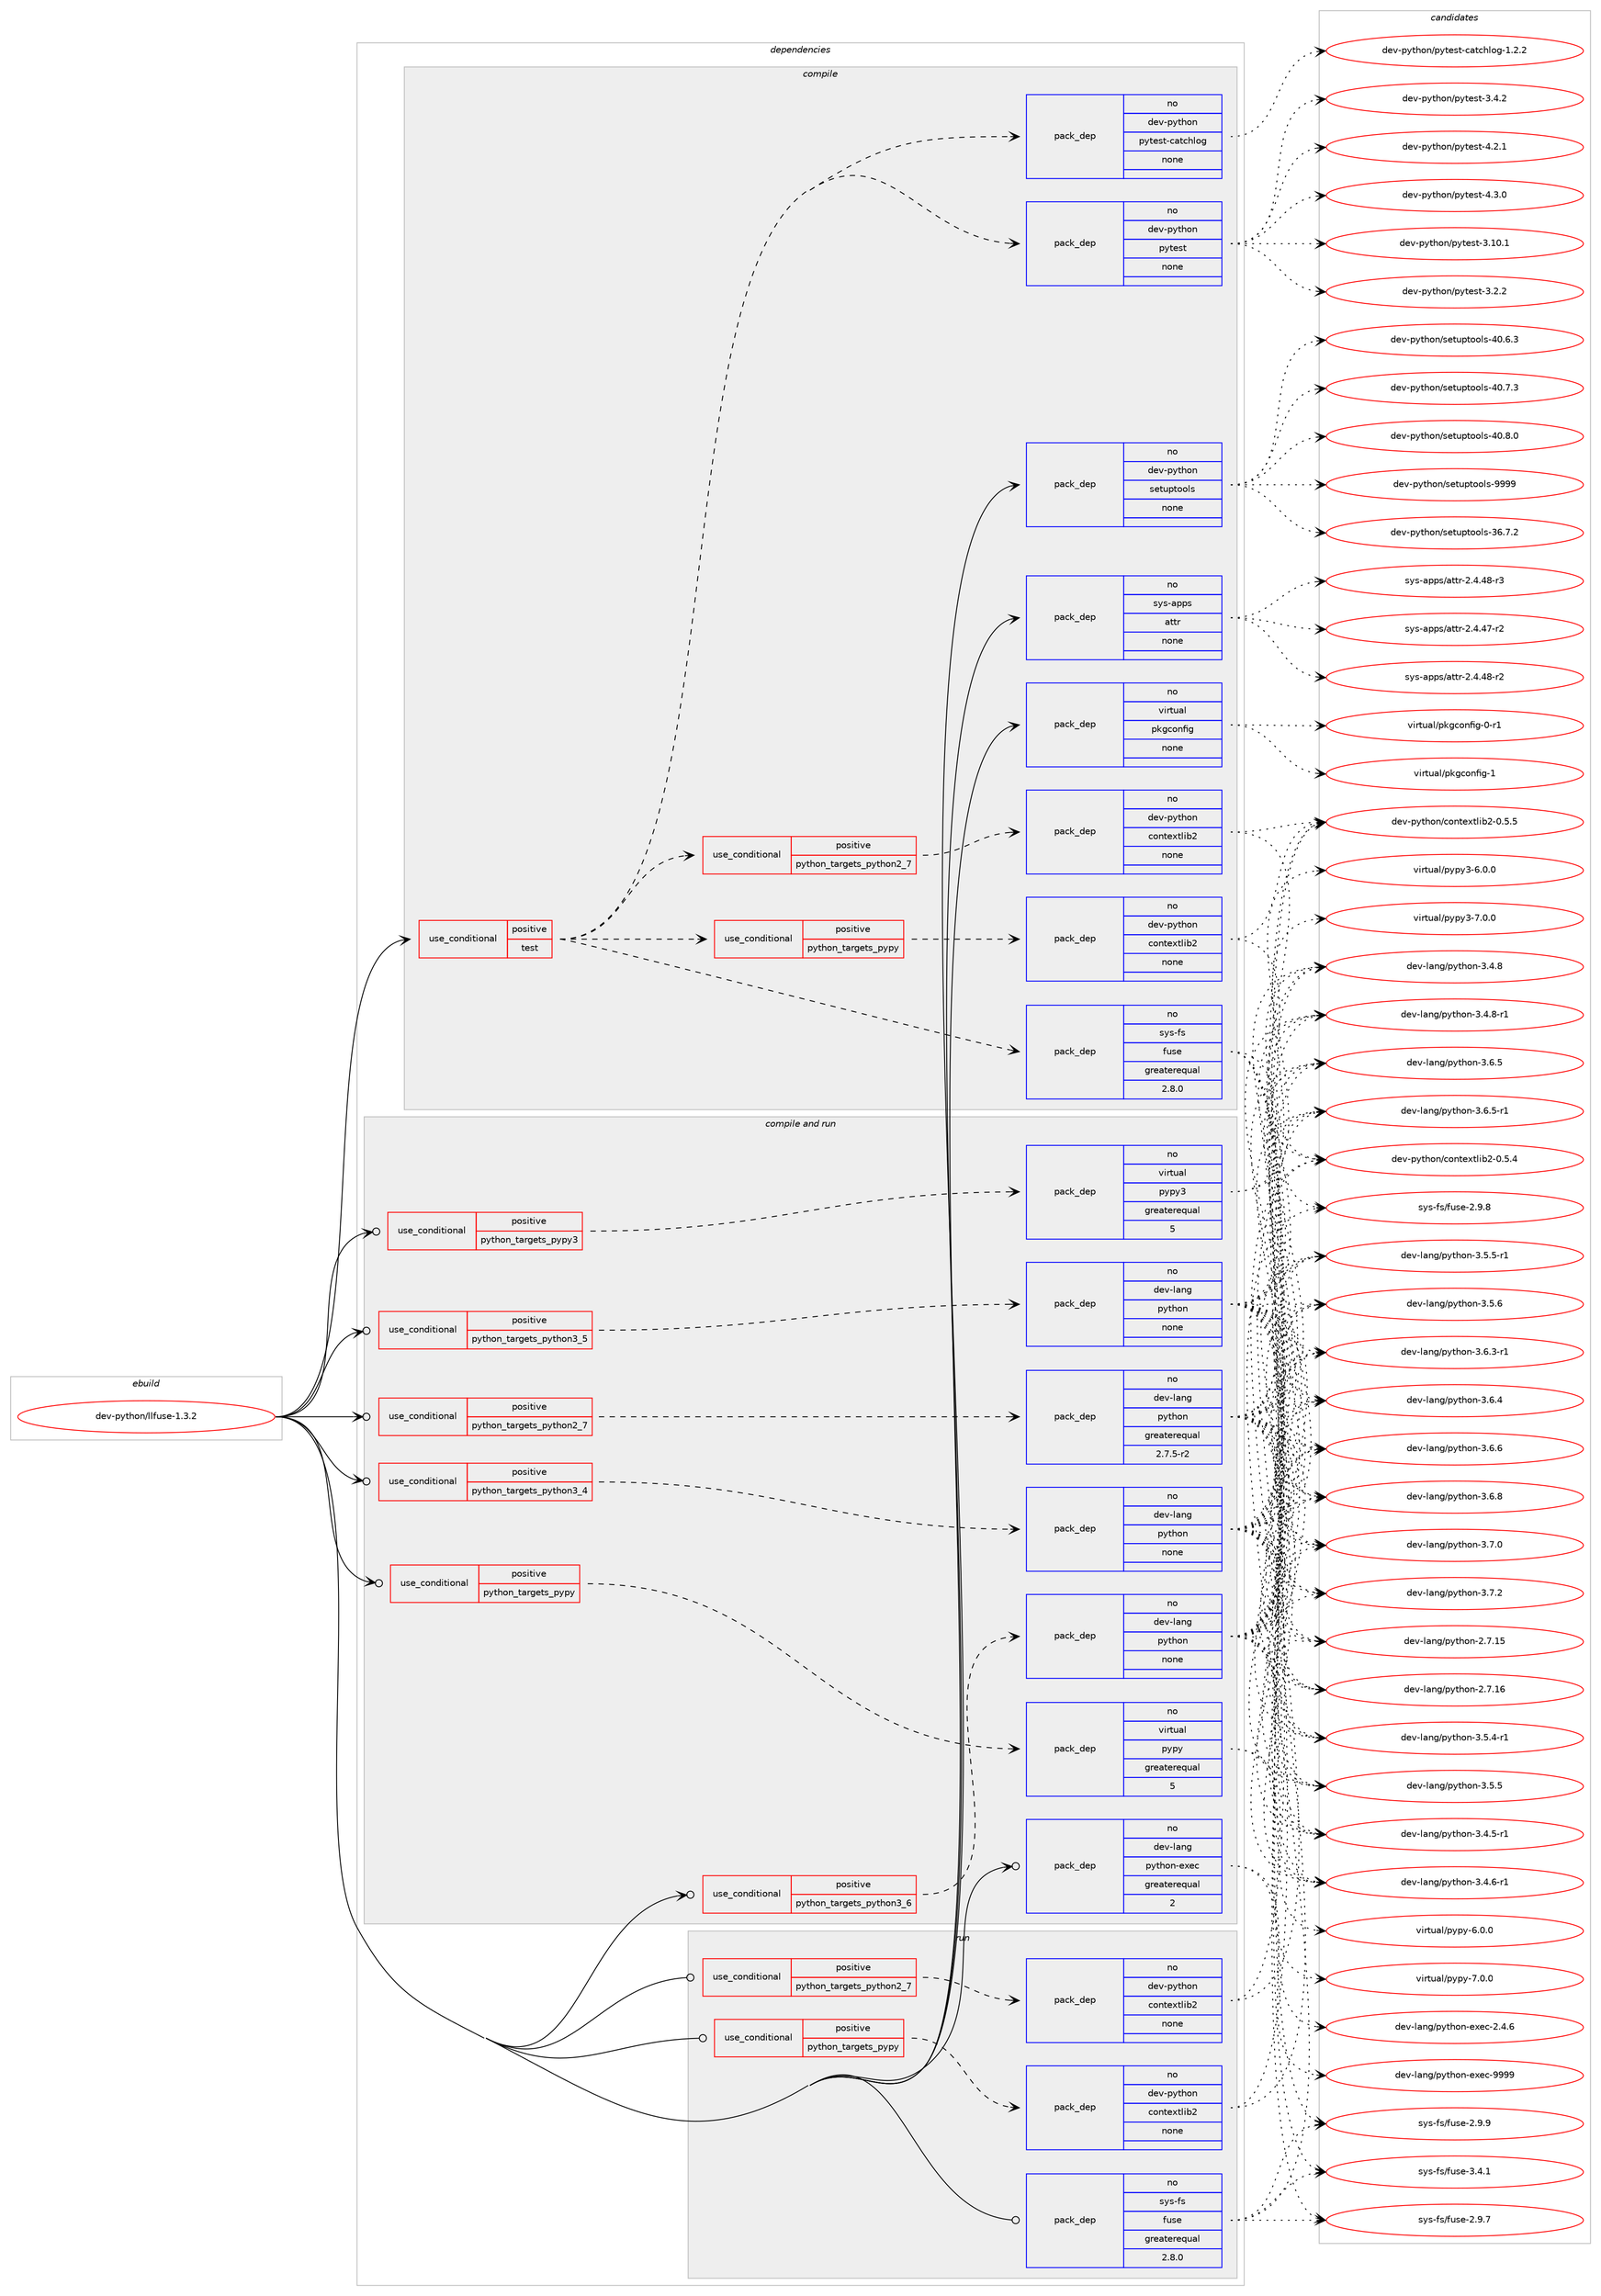 digraph prolog {

# *************
# Graph options
# *************

newrank=true;
concentrate=true;
compound=true;
graph [rankdir=LR,fontname=Helvetica,fontsize=10,ranksep=1.5];#, ranksep=2.5, nodesep=0.2];
edge  [arrowhead=vee];
node  [fontname=Helvetica,fontsize=10];

# **********
# The ebuild
# **********

subgraph cluster_leftcol {
color=gray;
rank=same;
label=<<i>ebuild</i>>;
id [label="dev-python/llfuse-1.3.2", color=red, width=4, href="../dev-python/llfuse-1.3.2.svg"];
}

# ****************
# The dependencies
# ****************

subgraph cluster_midcol {
color=gray;
label=<<i>dependencies</i>>;
subgraph cluster_compile {
fillcolor="#eeeeee";
style=filled;
label=<<i>compile</i>>;
subgraph cond376982 {
dependency1417409 [label=<<TABLE BORDER="0" CELLBORDER="1" CELLSPACING="0" CELLPADDING="4"><TR><TD ROWSPAN="3" CELLPADDING="10">use_conditional</TD></TR><TR><TD>positive</TD></TR><TR><TD>test</TD></TR></TABLE>>, shape=none, color=red];
subgraph pack1017154 {
dependency1417410 [label=<<TABLE BORDER="0" CELLBORDER="1" CELLSPACING="0" CELLPADDING="4" WIDTH="220"><TR><TD ROWSPAN="6" CELLPADDING="30">pack_dep</TD></TR><TR><TD WIDTH="110">no</TD></TR><TR><TD>sys-fs</TD></TR><TR><TD>fuse</TD></TR><TR><TD>greaterequal</TD></TR><TR><TD>2.8.0</TD></TR></TABLE>>, shape=none, color=blue];
}
dependency1417409:e -> dependency1417410:w [weight=20,style="dashed",arrowhead="vee"];
subgraph cond376983 {
dependency1417411 [label=<<TABLE BORDER="0" CELLBORDER="1" CELLSPACING="0" CELLPADDING="4"><TR><TD ROWSPAN="3" CELLPADDING="10">use_conditional</TD></TR><TR><TD>positive</TD></TR><TR><TD>python_targets_pypy</TD></TR></TABLE>>, shape=none, color=red];
subgraph pack1017155 {
dependency1417412 [label=<<TABLE BORDER="0" CELLBORDER="1" CELLSPACING="0" CELLPADDING="4" WIDTH="220"><TR><TD ROWSPAN="6" CELLPADDING="30">pack_dep</TD></TR><TR><TD WIDTH="110">no</TD></TR><TR><TD>dev-python</TD></TR><TR><TD>contextlib2</TD></TR><TR><TD>none</TD></TR><TR><TD></TD></TR></TABLE>>, shape=none, color=blue];
}
dependency1417411:e -> dependency1417412:w [weight=20,style="dashed",arrowhead="vee"];
}
dependency1417409:e -> dependency1417411:w [weight=20,style="dashed",arrowhead="vee"];
subgraph cond376984 {
dependency1417413 [label=<<TABLE BORDER="0" CELLBORDER="1" CELLSPACING="0" CELLPADDING="4"><TR><TD ROWSPAN="3" CELLPADDING="10">use_conditional</TD></TR><TR><TD>positive</TD></TR><TR><TD>python_targets_python2_7</TD></TR></TABLE>>, shape=none, color=red];
subgraph pack1017156 {
dependency1417414 [label=<<TABLE BORDER="0" CELLBORDER="1" CELLSPACING="0" CELLPADDING="4" WIDTH="220"><TR><TD ROWSPAN="6" CELLPADDING="30">pack_dep</TD></TR><TR><TD WIDTH="110">no</TD></TR><TR><TD>dev-python</TD></TR><TR><TD>contextlib2</TD></TR><TR><TD>none</TD></TR><TR><TD></TD></TR></TABLE>>, shape=none, color=blue];
}
dependency1417413:e -> dependency1417414:w [weight=20,style="dashed",arrowhead="vee"];
}
dependency1417409:e -> dependency1417413:w [weight=20,style="dashed",arrowhead="vee"];
subgraph pack1017157 {
dependency1417415 [label=<<TABLE BORDER="0" CELLBORDER="1" CELLSPACING="0" CELLPADDING="4" WIDTH="220"><TR><TD ROWSPAN="6" CELLPADDING="30">pack_dep</TD></TR><TR><TD WIDTH="110">no</TD></TR><TR><TD>dev-python</TD></TR><TR><TD>pytest</TD></TR><TR><TD>none</TD></TR><TR><TD></TD></TR></TABLE>>, shape=none, color=blue];
}
dependency1417409:e -> dependency1417415:w [weight=20,style="dashed",arrowhead="vee"];
subgraph pack1017158 {
dependency1417416 [label=<<TABLE BORDER="0" CELLBORDER="1" CELLSPACING="0" CELLPADDING="4" WIDTH="220"><TR><TD ROWSPAN="6" CELLPADDING="30">pack_dep</TD></TR><TR><TD WIDTH="110">no</TD></TR><TR><TD>dev-python</TD></TR><TR><TD>pytest-catchlog</TD></TR><TR><TD>none</TD></TR><TR><TD></TD></TR></TABLE>>, shape=none, color=blue];
}
dependency1417409:e -> dependency1417416:w [weight=20,style="dashed",arrowhead="vee"];
}
id:e -> dependency1417409:w [weight=20,style="solid",arrowhead="vee"];
subgraph pack1017159 {
dependency1417417 [label=<<TABLE BORDER="0" CELLBORDER="1" CELLSPACING="0" CELLPADDING="4" WIDTH="220"><TR><TD ROWSPAN="6" CELLPADDING="30">pack_dep</TD></TR><TR><TD WIDTH="110">no</TD></TR><TR><TD>dev-python</TD></TR><TR><TD>setuptools</TD></TR><TR><TD>none</TD></TR><TR><TD></TD></TR></TABLE>>, shape=none, color=blue];
}
id:e -> dependency1417417:w [weight=20,style="solid",arrowhead="vee"];
subgraph pack1017160 {
dependency1417418 [label=<<TABLE BORDER="0" CELLBORDER="1" CELLSPACING="0" CELLPADDING="4" WIDTH="220"><TR><TD ROWSPAN="6" CELLPADDING="30">pack_dep</TD></TR><TR><TD WIDTH="110">no</TD></TR><TR><TD>sys-apps</TD></TR><TR><TD>attr</TD></TR><TR><TD>none</TD></TR><TR><TD></TD></TR></TABLE>>, shape=none, color=blue];
}
id:e -> dependency1417418:w [weight=20,style="solid",arrowhead="vee"];
subgraph pack1017161 {
dependency1417419 [label=<<TABLE BORDER="0" CELLBORDER="1" CELLSPACING="0" CELLPADDING="4" WIDTH="220"><TR><TD ROWSPAN="6" CELLPADDING="30">pack_dep</TD></TR><TR><TD WIDTH="110">no</TD></TR><TR><TD>virtual</TD></TR><TR><TD>pkgconfig</TD></TR><TR><TD>none</TD></TR><TR><TD></TD></TR></TABLE>>, shape=none, color=blue];
}
id:e -> dependency1417419:w [weight=20,style="solid",arrowhead="vee"];
}
subgraph cluster_compileandrun {
fillcolor="#eeeeee";
style=filled;
label=<<i>compile and run</i>>;
subgraph cond376985 {
dependency1417420 [label=<<TABLE BORDER="0" CELLBORDER="1" CELLSPACING="0" CELLPADDING="4"><TR><TD ROWSPAN="3" CELLPADDING="10">use_conditional</TD></TR><TR><TD>positive</TD></TR><TR><TD>python_targets_pypy</TD></TR></TABLE>>, shape=none, color=red];
subgraph pack1017162 {
dependency1417421 [label=<<TABLE BORDER="0" CELLBORDER="1" CELLSPACING="0" CELLPADDING="4" WIDTH="220"><TR><TD ROWSPAN="6" CELLPADDING="30">pack_dep</TD></TR><TR><TD WIDTH="110">no</TD></TR><TR><TD>virtual</TD></TR><TR><TD>pypy</TD></TR><TR><TD>greaterequal</TD></TR><TR><TD>5</TD></TR></TABLE>>, shape=none, color=blue];
}
dependency1417420:e -> dependency1417421:w [weight=20,style="dashed",arrowhead="vee"];
}
id:e -> dependency1417420:w [weight=20,style="solid",arrowhead="odotvee"];
subgraph cond376986 {
dependency1417422 [label=<<TABLE BORDER="0" CELLBORDER="1" CELLSPACING="0" CELLPADDING="4"><TR><TD ROWSPAN="3" CELLPADDING="10">use_conditional</TD></TR><TR><TD>positive</TD></TR><TR><TD>python_targets_pypy3</TD></TR></TABLE>>, shape=none, color=red];
subgraph pack1017163 {
dependency1417423 [label=<<TABLE BORDER="0" CELLBORDER="1" CELLSPACING="0" CELLPADDING="4" WIDTH="220"><TR><TD ROWSPAN="6" CELLPADDING="30">pack_dep</TD></TR><TR><TD WIDTH="110">no</TD></TR><TR><TD>virtual</TD></TR><TR><TD>pypy3</TD></TR><TR><TD>greaterequal</TD></TR><TR><TD>5</TD></TR></TABLE>>, shape=none, color=blue];
}
dependency1417422:e -> dependency1417423:w [weight=20,style="dashed",arrowhead="vee"];
}
id:e -> dependency1417422:w [weight=20,style="solid",arrowhead="odotvee"];
subgraph cond376987 {
dependency1417424 [label=<<TABLE BORDER="0" CELLBORDER="1" CELLSPACING="0" CELLPADDING="4"><TR><TD ROWSPAN="3" CELLPADDING="10">use_conditional</TD></TR><TR><TD>positive</TD></TR><TR><TD>python_targets_python2_7</TD></TR></TABLE>>, shape=none, color=red];
subgraph pack1017164 {
dependency1417425 [label=<<TABLE BORDER="0" CELLBORDER="1" CELLSPACING="0" CELLPADDING="4" WIDTH="220"><TR><TD ROWSPAN="6" CELLPADDING="30">pack_dep</TD></TR><TR><TD WIDTH="110">no</TD></TR><TR><TD>dev-lang</TD></TR><TR><TD>python</TD></TR><TR><TD>greaterequal</TD></TR><TR><TD>2.7.5-r2</TD></TR></TABLE>>, shape=none, color=blue];
}
dependency1417424:e -> dependency1417425:w [weight=20,style="dashed",arrowhead="vee"];
}
id:e -> dependency1417424:w [weight=20,style="solid",arrowhead="odotvee"];
subgraph cond376988 {
dependency1417426 [label=<<TABLE BORDER="0" CELLBORDER="1" CELLSPACING="0" CELLPADDING="4"><TR><TD ROWSPAN="3" CELLPADDING="10">use_conditional</TD></TR><TR><TD>positive</TD></TR><TR><TD>python_targets_python3_4</TD></TR></TABLE>>, shape=none, color=red];
subgraph pack1017165 {
dependency1417427 [label=<<TABLE BORDER="0" CELLBORDER="1" CELLSPACING="0" CELLPADDING="4" WIDTH="220"><TR><TD ROWSPAN="6" CELLPADDING="30">pack_dep</TD></TR><TR><TD WIDTH="110">no</TD></TR><TR><TD>dev-lang</TD></TR><TR><TD>python</TD></TR><TR><TD>none</TD></TR><TR><TD></TD></TR></TABLE>>, shape=none, color=blue];
}
dependency1417426:e -> dependency1417427:w [weight=20,style="dashed",arrowhead="vee"];
}
id:e -> dependency1417426:w [weight=20,style="solid",arrowhead="odotvee"];
subgraph cond376989 {
dependency1417428 [label=<<TABLE BORDER="0" CELLBORDER="1" CELLSPACING="0" CELLPADDING="4"><TR><TD ROWSPAN="3" CELLPADDING="10">use_conditional</TD></TR><TR><TD>positive</TD></TR><TR><TD>python_targets_python3_5</TD></TR></TABLE>>, shape=none, color=red];
subgraph pack1017166 {
dependency1417429 [label=<<TABLE BORDER="0" CELLBORDER="1" CELLSPACING="0" CELLPADDING="4" WIDTH="220"><TR><TD ROWSPAN="6" CELLPADDING="30">pack_dep</TD></TR><TR><TD WIDTH="110">no</TD></TR><TR><TD>dev-lang</TD></TR><TR><TD>python</TD></TR><TR><TD>none</TD></TR><TR><TD></TD></TR></TABLE>>, shape=none, color=blue];
}
dependency1417428:e -> dependency1417429:w [weight=20,style="dashed",arrowhead="vee"];
}
id:e -> dependency1417428:w [weight=20,style="solid",arrowhead="odotvee"];
subgraph cond376990 {
dependency1417430 [label=<<TABLE BORDER="0" CELLBORDER="1" CELLSPACING="0" CELLPADDING="4"><TR><TD ROWSPAN="3" CELLPADDING="10">use_conditional</TD></TR><TR><TD>positive</TD></TR><TR><TD>python_targets_python3_6</TD></TR></TABLE>>, shape=none, color=red];
subgraph pack1017167 {
dependency1417431 [label=<<TABLE BORDER="0" CELLBORDER="1" CELLSPACING="0" CELLPADDING="4" WIDTH="220"><TR><TD ROWSPAN="6" CELLPADDING="30">pack_dep</TD></TR><TR><TD WIDTH="110">no</TD></TR><TR><TD>dev-lang</TD></TR><TR><TD>python</TD></TR><TR><TD>none</TD></TR><TR><TD></TD></TR></TABLE>>, shape=none, color=blue];
}
dependency1417430:e -> dependency1417431:w [weight=20,style="dashed",arrowhead="vee"];
}
id:e -> dependency1417430:w [weight=20,style="solid",arrowhead="odotvee"];
subgraph pack1017168 {
dependency1417432 [label=<<TABLE BORDER="0" CELLBORDER="1" CELLSPACING="0" CELLPADDING="4" WIDTH="220"><TR><TD ROWSPAN="6" CELLPADDING="30">pack_dep</TD></TR><TR><TD WIDTH="110">no</TD></TR><TR><TD>dev-lang</TD></TR><TR><TD>python-exec</TD></TR><TR><TD>greaterequal</TD></TR><TR><TD>2</TD></TR></TABLE>>, shape=none, color=blue];
}
id:e -> dependency1417432:w [weight=20,style="solid",arrowhead="odotvee"];
}
subgraph cluster_run {
fillcolor="#eeeeee";
style=filled;
label=<<i>run</i>>;
subgraph cond376991 {
dependency1417433 [label=<<TABLE BORDER="0" CELLBORDER="1" CELLSPACING="0" CELLPADDING="4"><TR><TD ROWSPAN="3" CELLPADDING="10">use_conditional</TD></TR><TR><TD>positive</TD></TR><TR><TD>python_targets_pypy</TD></TR></TABLE>>, shape=none, color=red];
subgraph pack1017169 {
dependency1417434 [label=<<TABLE BORDER="0" CELLBORDER="1" CELLSPACING="0" CELLPADDING="4" WIDTH="220"><TR><TD ROWSPAN="6" CELLPADDING="30">pack_dep</TD></TR><TR><TD WIDTH="110">no</TD></TR><TR><TD>dev-python</TD></TR><TR><TD>contextlib2</TD></TR><TR><TD>none</TD></TR><TR><TD></TD></TR></TABLE>>, shape=none, color=blue];
}
dependency1417433:e -> dependency1417434:w [weight=20,style="dashed",arrowhead="vee"];
}
id:e -> dependency1417433:w [weight=20,style="solid",arrowhead="odot"];
subgraph cond376992 {
dependency1417435 [label=<<TABLE BORDER="0" CELLBORDER="1" CELLSPACING="0" CELLPADDING="4"><TR><TD ROWSPAN="3" CELLPADDING="10">use_conditional</TD></TR><TR><TD>positive</TD></TR><TR><TD>python_targets_python2_7</TD></TR></TABLE>>, shape=none, color=red];
subgraph pack1017170 {
dependency1417436 [label=<<TABLE BORDER="0" CELLBORDER="1" CELLSPACING="0" CELLPADDING="4" WIDTH="220"><TR><TD ROWSPAN="6" CELLPADDING="30">pack_dep</TD></TR><TR><TD WIDTH="110">no</TD></TR><TR><TD>dev-python</TD></TR><TR><TD>contextlib2</TD></TR><TR><TD>none</TD></TR><TR><TD></TD></TR></TABLE>>, shape=none, color=blue];
}
dependency1417435:e -> dependency1417436:w [weight=20,style="dashed",arrowhead="vee"];
}
id:e -> dependency1417435:w [weight=20,style="solid",arrowhead="odot"];
subgraph pack1017171 {
dependency1417437 [label=<<TABLE BORDER="0" CELLBORDER="1" CELLSPACING="0" CELLPADDING="4" WIDTH="220"><TR><TD ROWSPAN="6" CELLPADDING="30">pack_dep</TD></TR><TR><TD WIDTH="110">no</TD></TR><TR><TD>sys-fs</TD></TR><TR><TD>fuse</TD></TR><TR><TD>greaterequal</TD></TR><TR><TD>2.8.0</TD></TR></TABLE>>, shape=none, color=blue];
}
id:e -> dependency1417437:w [weight=20,style="solid",arrowhead="odot"];
}
}

# **************
# The candidates
# **************

subgraph cluster_choices {
rank=same;
color=gray;
label=<<i>candidates</i>>;

subgraph choice1017154 {
color=black;
nodesep=1;
choice1151211154510211547102117115101455046574655 [label="sys-fs/fuse-2.9.7", color=red, width=4,href="../sys-fs/fuse-2.9.7.svg"];
choice1151211154510211547102117115101455046574656 [label="sys-fs/fuse-2.9.8", color=red, width=4,href="../sys-fs/fuse-2.9.8.svg"];
choice1151211154510211547102117115101455046574657 [label="sys-fs/fuse-2.9.9", color=red, width=4,href="../sys-fs/fuse-2.9.9.svg"];
choice1151211154510211547102117115101455146524649 [label="sys-fs/fuse-3.4.1", color=red, width=4,href="../sys-fs/fuse-3.4.1.svg"];
dependency1417410:e -> choice1151211154510211547102117115101455046574655:w [style=dotted,weight="100"];
dependency1417410:e -> choice1151211154510211547102117115101455046574656:w [style=dotted,weight="100"];
dependency1417410:e -> choice1151211154510211547102117115101455046574657:w [style=dotted,weight="100"];
dependency1417410:e -> choice1151211154510211547102117115101455146524649:w [style=dotted,weight="100"];
}
subgraph choice1017155 {
color=black;
nodesep=1;
choice1001011184511212111610411111047991111101161011201161081059850454846534652 [label="dev-python/contextlib2-0.5.4", color=red, width=4,href="../dev-python/contextlib2-0.5.4.svg"];
choice1001011184511212111610411111047991111101161011201161081059850454846534653 [label="dev-python/contextlib2-0.5.5", color=red, width=4,href="../dev-python/contextlib2-0.5.5.svg"];
dependency1417412:e -> choice1001011184511212111610411111047991111101161011201161081059850454846534652:w [style=dotted,weight="100"];
dependency1417412:e -> choice1001011184511212111610411111047991111101161011201161081059850454846534653:w [style=dotted,weight="100"];
}
subgraph choice1017156 {
color=black;
nodesep=1;
choice1001011184511212111610411111047991111101161011201161081059850454846534652 [label="dev-python/contextlib2-0.5.4", color=red, width=4,href="../dev-python/contextlib2-0.5.4.svg"];
choice1001011184511212111610411111047991111101161011201161081059850454846534653 [label="dev-python/contextlib2-0.5.5", color=red, width=4,href="../dev-python/contextlib2-0.5.5.svg"];
dependency1417414:e -> choice1001011184511212111610411111047991111101161011201161081059850454846534652:w [style=dotted,weight="100"];
dependency1417414:e -> choice1001011184511212111610411111047991111101161011201161081059850454846534653:w [style=dotted,weight="100"];
}
subgraph choice1017157 {
color=black;
nodesep=1;
choice100101118451121211161041111104711212111610111511645514649484649 [label="dev-python/pytest-3.10.1", color=red, width=4,href="../dev-python/pytest-3.10.1.svg"];
choice1001011184511212111610411111047112121116101115116455146504650 [label="dev-python/pytest-3.2.2", color=red, width=4,href="../dev-python/pytest-3.2.2.svg"];
choice1001011184511212111610411111047112121116101115116455146524650 [label="dev-python/pytest-3.4.2", color=red, width=4,href="../dev-python/pytest-3.4.2.svg"];
choice1001011184511212111610411111047112121116101115116455246504649 [label="dev-python/pytest-4.2.1", color=red, width=4,href="../dev-python/pytest-4.2.1.svg"];
choice1001011184511212111610411111047112121116101115116455246514648 [label="dev-python/pytest-4.3.0", color=red, width=4,href="../dev-python/pytest-4.3.0.svg"];
dependency1417415:e -> choice100101118451121211161041111104711212111610111511645514649484649:w [style=dotted,weight="100"];
dependency1417415:e -> choice1001011184511212111610411111047112121116101115116455146504650:w [style=dotted,weight="100"];
dependency1417415:e -> choice1001011184511212111610411111047112121116101115116455146524650:w [style=dotted,weight="100"];
dependency1417415:e -> choice1001011184511212111610411111047112121116101115116455246504649:w [style=dotted,weight="100"];
dependency1417415:e -> choice1001011184511212111610411111047112121116101115116455246514648:w [style=dotted,weight="100"];
}
subgraph choice1017158 {
color=black;
nodesep=1;
choice100101118451121211161041111104711212111610111511645999711699104108111103454946504650 [label="dev-python/pytest-catchlog-1.2.2", color=red, width=4,href="../dev-python/pytest-catchlog-1.2.2.svg"];
dependency1417416:e -> choice100101118451121211161041111104711212111610111511645999711699104108111103454946504650:w [style=dotted,weight="100"];
}
subgraph choice1017159 {
color=black;
nodesep=1;
choice100101118451121211161041111104711510111611711211611111110811545515446554650 [label="dev-python/setuptools-36.7.2", color=red, width=4,href="../dev-python/setuptools-36.7.2.svg"];
choice100101118451121211161041111104711510111611711211611111110811545524846544651 [label="dev-python/setuptools-40.6.3", color=red, width=4,href="../dev-python/setuptools-40.6.3.svg"];
choice100101118451121211161041111104711510111611711211611111110811545524846554651 [label="dev-python/setuptools-40.7.3", color=red, width=4,href="../dev-python/setuptools-40.7.3.svg"];
choice100101118451121211161041111104711510111611711211611111110811545524846564648 [label="dev-python/setuptools-40.8.0", color=red, width=4,href="../dev-python/setuptools-40.8.0.svg"];
choice10010111845112121116104111110471151011161171121161111111081154557575757 [label="dev-python/setuptools-9999", color=red, width=4,href="../dev-python/setuptools-9999.svg"];
dependency1417417:e -> choice100101118451121211161041111104711510111611711211611111110811545515446554650:w [style=dotted,weight="100"];
dependency1417417:e -> choice100101118451121211161041111104711510111611711211611111110811545524846544651:w [style=dotted,weight="100"];
dependency1417417:e -> choice100101118451121211161041111104711510111611711211611111110811545524846554651:w [style=dotted,weight="100"];
dependency1417417:e -> choice100101118451121211161041111104711510111611711211611111110811545524846564648:w [style=dotted,weight="100"];
dependency1417417:e -> choice10010111845112121116104111110471151011161171121161111111081154557575757:w [style=dotted,weight="100"];
}
subgraph choice1017160 {
color=black;
nodesep=1;
choice11512111545971121121154797116116114455046524652554511450 [label="sys-apps/attr-2.4.47-r2", color=red, width=4,href="../sys-apps/attr-2.4.47-r2.svg"];
choice11512111545971121121154797116116114455046524652564511450 [label="sys-apps/attr-2.4.48-r2", color=red, width=4,href="../sys-apps/attr-2.4.48-r2.svg"];
choice11512111545971121121154797116116114455046524652564511451 [label="sys-apps/attr-2.4.48-r3", color=red, width=4,href="../sys-apps/attr-2.4.48-r3.svg"];
dependency1417418:e -> choice11512111545971121121154797116116114455046524652554511450:w [style=dotted,weight="100"];
dependency1417418:e -> choice11512111545971121121154797116116114455046524652564511450:w [style=dotted,weight="100"];
dependency1417418:e -> choice11512111545971121121154797116116114455046524652564511451:w [style=dotted,weight="100"];
}
subgraph choice1017161 {
color=black;
nodesep=1;
choice11810511411611797108471121071039911111010210510345484511449 [label="virtual/pkgconfig-0-r1", color=red, width=4,href="../virtual/pkgconfig-0-r1.svg"];
choice1181051141161179710847112107103991111101021051034549 [label="virtual/pkgconfig-1", color=red, width=4,href="../virtual/pkgconfig-1.svg"];
dependency1417419:e -> choice11810511411611797108471121071039911111010210510345484511449:w [style=dotted,weight="100"];
dependency1417419:e -> choice1181051141161179710847112107103991111101021051034549:w [style=dotted,weight="100"];
}
subgraph choice1017162 {
color=black;
nodesep=1;
choice1181051141161179710847112121112121455446484648 [label="virtual/pypy-6.0.0", color=red, width=4,href="../virtual/pypy-6.0.0.svg"];
choice1181051141161179710847112121112121455546484648 [label="virtual/pypy-7.0.0", color=red, width=4,href="../virtual/pypy-7.0.0.svg"];
dependency1417421:e -> choice1181051141161179710847112121112121455446484648:w [style=dotted,weight="100"];
dependency1417421:e -> choice1181051141161179710847112121112121455546484648:w [style=dotted,weight="100"];
}
subgraph choice1017163 {
color=black;
nodesep=1;
choice118105114116117971084711212111212151455446484648 [label="virtual/pypy3-6.0.0", color=red, width=4,href="../virtual/pypy3-6.0.0.svg"];
choice118105114116117971084711212111212151455546484648 [label="virtual/pypy3-7.0.0", color=red, width=4,href="../virtual/pypy3-7.0.0.svg"];
dependency1417423:e -> choice118105114116117971084711212111212151455446484648:w [style=dotted,weight="100"];
dependency1417423:e -> choice118105114116117971084711212111212151455546484648:w [style=dotted,weight="100"];
}
subgraph choice1017164 {
color=black;
nodesep=1;
choice10010111845108971101034711212111610411111045504655464953 [label="dev-lang/python-2.7.15", color=red, width=4,href="../dev-lang/python-2.7.15.svg"];
choice10010111845108971101034711212111610411111045504655464954 [label="dev-lang/python-2.7.16", color=red, width=4,href="../dev-lang/python-2.7.16.svg"];
choice1001011184510897110103471121211161041111104551465246534511449 [label="dev-lang/python-3.4.5-r1", color=red, width=4,href="../dev-lang/python-3.4.5-r1.svg"];
choice1001011184510897110103471121211161041111104551465246544511449 [label="dev-lang/python-3.4.6-r1", color=red, width=4,href="../dev-lang/python-3.4.6-r1.svg"];
choice100101118451089711010347112121116104111110455146524656 [label="dev-lang/python-3.4.8", color=red, width=4,href="../dev-lang/python-3.4.8.svg"];
choice1001011184510897110103471121211161041111104551465246564511449 [label="dev-lang/python-3.4.8-r1", color=red, width=4,href="../dev-lang/python-3.4.8-r1.svg"];
choice1001011184510897110103471121211161041111104551465346524511449 [label="dev-lang/python-3.5.4-r1", color=red, width=4,href="../dev-lang/python-3.5.4-r1.svg"];
choice100101118451089711010347112121116104111110455146534653 [label="dev-lang/python-3.5.5", color=red, width=4,href="../dev-lang/python-3.5.5.svg"];
choice1001011184510897110103471121211161041111104551465346534511449 [label="dev-lang/python-3.5.5-r1", color=red, width=4,href="../dev-lang/python-3.5.5-r1.svg"];
choice100101118451089711010347112121116104111110455146534654 [label="dev-lang/python-3.5.6", color=red, width=4,href="../dev-lang/python-3.5.6.svg"];
choice1001011184510897110103471121211161041111104551465446514511449 [label="dev-lang/python-3.6.3-r1", color=red, width=4,href="../dev-lang/python-3.6.3-r1.svg"];
choice100101118451089711010347112121116104111110455146544652 [label="dev-lang/python-3.6.4", color=red, width=4,href="../dev-lang/python-3.6.4.svg"];
choice100101118451089711010347112121116104111110455146544653 [label="dev-lang/python-3.6.5", color=red, width=4,href="../dev-lang/python-3.6.5.svg"];
choice1001011184510897110103471121211161041111104551465446534511449 [label="dev-lang/python-3.6.5-r1", color=red, width=4,href="../dev-lang/python-3.6.5-r1.svg"];
choice100101118451089711010347112121116104111110455146544654 [label="dev-lang/python-3.6.6", color=red, width=4,href="../dev-lang/python-3.6.6.svg"];
choice100101118451089711010347112121116104111110455146544656 [label="dev-lang/python-3.6.8", color=red, width=4,href="../dev-lang/python-3.6.8.svg"];
choice100101118451089711010347112121116104111110455146554648 [label="dev-lang/python-3.7.0", color=red, width=4,href="../dev-lang/python-3.7.0.svg"];
choice100101118451089711010347112121116104111110455146554650 [label="dev-lang/python-3.7.2", color=red, width=4,href="../dev-lang/python-3.7.2.svg"];
dependency1417425:e -> choice10010111845108971101034711212111610411111045504655464953:w [style=dotted,weight="100"];
dependency1417425:e -> choice10010111845108971101034711212111610411111045504655464954:w [style=dotted,weight="100"];
dependency1417425:e -> choice1001011184510897110103471121211161041111104551465246534511449:w [style=dotted,weight="100"];
dependency1417425:e -> choice1001011184510897110103471121211161041111104551465246544511449:w [style=dotted,weight="100"];
dependency1417425:e -> choice100101118451089711010347112121116104111110455146524656:w [style=dotted,weight="100"];
dependency1417425:e -> choice1001011184510897110103471121211161041111104551465246564511449:w [style=dotted,weight="100"];
dependency1417425:e -> choice1001011184510897110103471121211161041111104551465346524511449:w [style=dotted,weight="100"];
dependency1417425:e -> choice100101118451089711010347112121116104111110455146534653:w [style=dotted,weight="100"];
dependency1417425:e -> choice1001011184510897110103471121211161041111104551465346534511449:w [style=dotted,weight="100"];
dependency1417425:e -> choice100101118451089711010347112121116104111110455146534654:w [style=dotted,weight="100"];
dependency1417425:e -> choice1001011184510897110103471121211161041111104551465446514511449:w [style=dotted,weight="100"];
dependency1417425:e -> choice100101118451089711010347112121116104111110455146544652:w [style=dotted,weight="100"];
dependency1417425:e -> choice100101118451089711010347112121116104111110455146544653:w [style=dotted,weight="100"];
dependency1417425:e -> choice1001011184510897110103471121211161041111104551465446534511449:w [style=dotted,weight="100"];
dependency1417425:e -> choice100101118451089711010347112121116104111110455146544654:w [style=dotted,weight="100"];
dependency1417425:e -> choice100101118451089711010347112121116104111110455146544656:w [style=dotted,weight="100"];
dependency1417425:e -> choice100101118451089711010347112121116104111110455146554648:w [style=dotted,weight="100"];
dependency1417425:e -> choice100101118451089711010347112121116104111110455146554650:w [style=dotted,weight="100"];
}
subgraph choice1017165 {
color=black;
nodesep=1;
choice10010111845108971101034711212111610411111045504655464953 [label="dev-lang/python-2.7.15", color=red, width=4,href="../dev-lang/python-2.7.15.svg"];
choice10010111845108971101034711212111610411111045504655464954 [label="dev-lang/python-2.7.16", color=red, width=4,href="../dev-lang/python-2.7.16.svg"];
choice1001011184510897110103471121211161041111104551465246534511449 [label="dev-lang/python-3.4.5-r1", color=red, width=4,href="../dev-lang/python-3.4.5-r1.svg"];
choice1001011184510897110103471121211161041111104551465246544511449 [label="dev-lang/python-3.4.6-r1", color=red, width=4,href="../dev-lang/python-3.4.6-r1.svg"];
choice100101118451089711010347112121116104111110455146524656 [label="dev-lang/python-3.4.8", color=red, width=4,href="../dev-lang/python-3.4.8.svg"];
choice1001011184510897110103471121211161041111104551465246564511449 [label="dev-lang/python-3.4.8-r1", color=red, width=4,href="../dev-lang/python-3.4.8-r1.svg"];
choice1001011184510897110103471121211161041111104551465346524511449 [label="dev-lang/python-3.5.4-r1", color=red, width=4,href="../dev-lang/python-3.5.4-r1.svg"];
choice100101118451089711010347112121116104111110455146534653 [label="dev-lang/python-3.5.5", color=red, width=4,href="../dev-lang/python-3.5.5.svg"];
choice1001011184510897110103471121211161041111104551465346534511449 [label="dev-lang/python-3.5.5-r1", color=red, width=4,href="../dev-lang/python-3.5.5-r1.svg"];
choice100101118451089711010347112121116104111110455146534654 [label="dev-lang/python-3.5.6", color=red, width=4,href="../dev-lang/python-3.5.6.svg"];
choice1001011184510897110103471121211161041111104551465446514511449 [label="dev-lang/python-3.6.3-r1", color=red, width=4,href="../dev-lang/python-3.6.3-r1.svg"];
choice100101118451089711010347112121116104111110455146544652 [label="dev-lang/python-3.6.4", color=red, width=4,href="../dev-lang/python-3.6.4.svg"];
choice100101118451089711010347112121116104111110455146544653 [label="dev-lang/python-3.6.5", color=red, width=4,href="../dev-lang/python-3.6.5.svg"];
choice1001011184510897110103471121211161041111104551465446534511449 [label="dev-lang/python-3.6.5-r1", color=red, width=4,href="../dev-lang/python-3.6.5-r1.svg"];
choice100101118451089711010347112121116104111110455146544654 [label="dev-lang/python-3.6.6", color=red, width=4,href="../dev-lang/python-3.6.6.svg"];
choice100101118451089711010347112121116104111110455146544656 [label="dev-lang/python-3.6.8", color=red, width=4,href="../dev-lang/python-3.6.8.svg"];
choice100101118451089711010347112121116104111110455146554648 [label="dev-lang/python-3.7.0", color=red, width=4,href="../dev-lang/python-3.7.0.svg"];
choice100101118451089711010347112121116104111110455146554650 [label="dev-lang/python-3.7.2", color=red, width=4,href="../dev-lang/python-3.7.2.svg"];
dependency1417427:e -> choice10010111845108971101034711212111610411111045504655464953:w [style=dotted,weight="100"];
dependency1417427:e -> choice10010111845108971101034711212111610411111045504655464954:w [style=dotted,weight="100"];
dependency1417427:e -> choice1001011184510897110103471121211161041111104551465246534511449:w [style=dotted,weight="100"];
dependency1417427:e -> choice1001011184510897110103471121211161041111104551465246544511449:w [style=dotted,weight="100"];
dependency1417427:e -> choice100101118451089711010347112121116104111110455146524656:w [style=dotted,weight="100"];
dependency1417427:e -> choice1001011184510897110103471121211161041111104551465246564511449:w [style=dotted,weight="100"];
dependency1417427:e -> choice1001011184510897110103471121211161041111104551465346524511449:w [style=dotted,weight="100"];
dependency1417427:e -> choice100101118451089711010347112121116104111110455146534653:w [style=dotted,weight="100"];
dependency1417427:e -> choice1001011184510897110103471121211161041111104551465346534511449:w [style=dotted,weight="100"];
dependency1417427:e -> choice100101118451089711010347112121116104111110455146534654:w [style=dotted,weight="100"];
dependency1417427:e -> choice1001011184510897110103471121211161041111104551465446514511449:w [style=dotted,weight="100"];
dependency1417427:e -> choice100101118451089711010347112121116104111110455146544652:w [style=dotted,weight="100"];
dependency1417427:e -> choice100101118451089711010347112121116104111110455146544653:w [style=dotted,weight="100"];
dependency1417427:e -> choice1001011184510897110103471121211161041111104551465446534511449:w [style=dotted,weight="100"];
dependency1417427:e -> choice100101118451089711010347112121116104111110455146544654:w [style=dotted,weight="100"];
dependency1417427:e -> choice100101118451089711010347112121116104111110455146544656:w [style=dotted,weight="100"];
dependency1417427:e -> choice100101118451089711010347112121116104111110455146554648:w [style=dotted,weight="100"];
dependency1417427:e -> choice100101118451089711010347112121116104111110455146554650:w [style=dotted,weight="100"];
}
subgraph choice1017166 {
color=black;
nodesep=1;
choice10010111845108971101034711212111610411111045504655464953 [label="dev-lang/python-2.7.15", color=red, width=4,href="../dev-lang/python-2.7.15.svg"];
choice10010111845108971101034711212111610411111045504655464954 [label="dev-lang/python-2.7.16", color=red, width=4,href="../dev-lang/python-2.7.16.svg"];
choice1001011184510897110103471121211161041111104551465246534511449 [label="dev-lang/python-3.4.5-r1", color=red, width=4,href="../dev-lang/python-3.4.5-r1.svg"];
choice1001011184510897110103471121211161041111104551465246544511449 [label="dev-lang/python-3.4.6-r1", color=red, width=4,href="../dev-lang/python-3.4.6-r1.svg"];
choice100101118451089711010347112121116104111110455146524656 [label="dev-lang/python-3.4.8", color=red, width=4,href="../dev-lang/python-3.4.8.svg"];
choice1001011184510897110103471121211161041111104551465246564511449 [label="dev-lang/python-3.4.8-r1", color=red, width=4,href="../dev-lang/python-3.4.8-r1.svg"];
choice1001011184510897110103471121211161041111104551465346524511449 [label="dev-lang/python-3.5.4-r1", color=red, width=4,href="../dev-lang/python-3.5.4-r1.svg"];
choice100101118451089711010347112121116104111110455146534653 [label="dev-lang/python-3.5.5", color=red, width=4,href="../dev-lang/python-3.5.5.svg"];
choice1001011184510897110103471121211161041111104551465346534511449 [label="dev-lang/python-3.5.5-r1", color=red, width=4,href="../dev-lang/python-3.5.5-r1.svg"];
choice100101118451089711010347112121116104111110455146534654 [label="dev-lang/python-3.5.6", color=red, width=4,href="../dev-lang/python-3.5.6.svg"];
choice1001011184510897110103471121211161041111104551465446514511449 [label="dev-lang/python-3.6.3-r1", color=red, width=4,href="../dev-lang/python-3.6.3-r1.svg"];
choice100101118451089711010347112121116104111110455146544652 [label="dev-lang/python-3.6.4", color=red, width=4,href="../dev-lang/python-3.6.4.svg"];
choice100101118451089711010347112121116104111110455146544653 [label="dev-lang/python-3.6.5", color=red, width=4,href="../dev-lang/python-3.6.5.svg"];
choice1001011184510897110103471121211161041111104551465446534511449 [label="dev-lang/python-3.6.5-r1", color=red, width=4,href="../dev-lang/python-3.6.5-r1.svg"];
choice100101118451089711010347112121116104111110455146544654 [label="dev-lang/python-3.6.6", color=red, width=4,href="../dev-lang/python-3.6.6.svg"];
choice100101118451089711010347112121116104111110455146544656 [label="dev-lang/python-3.6.8", color=red, width=4,href="../dev-lang/python-3.6.8.svg"];
choice100101118451089711010347112121116104111110455146554648 [label="dev-lang/python-3.7.0", color=red, width=4,href="../dev-lang/python-3.7.0.svg"];
choice100101118451089711010347112121116104111110455146554650 [label="dev-lang/python-3.7.2", color=red, width=4,href="../dev-lang/python-3.7.2.svg"];
dependency1417429:e -> choice10010111845108971101034711212111610411111045504655464953:w [style=dotted,weight="100"];
dependency1417429:e -> choice10010111845108971101034711212111610411111045504655464954:w [style=dotted,weight="100"];
dependency1417429:e -> choice1001011184510897110103471121211161041111104551465246534511449:w [style=dotted,weight="100"];
dependency1417429:e -> choice1001011184510897110103471121211161041111104551465246544511449:w [style=dotted,weight="100"];
dependency1417429:e -> choice100101118451089711010347112121116104111110455146524656:w [style=dotted,weight="100"];
dependency1417429:e -> choice1001011184510897110103471121211161041111104551465246564511449:w [style=dotted,weight="100"];
dependency1417429:e -> choice1001011184510897110103471121211161041111104551465346524511449:w [style=dotted,weight="100"];
dependency1417429:e -> choice100101118451089711010347112121116104111110455146534653:w [style=dotted,weight="100"];
dependency1417429:e -> choice1001011184510897110103471121211161041111104551465346534511449:w [style=dotted,weight="100"];
dependency1417429:e -> choice100101118451089711010347112121116104111110455146534654:w [style=dotted,weight="100"];
dependency1417429:e -> choice1001011184510897110103471121211161041111104551465446514511449:w [style=dotted,weight="100"];
dependency1417429:e -> choice100101118451089711010347112121116104111110455146544652:w [style=dotted,weight="100"];
dependency1417429:e -> choice100101118451089711010347112121116104111110455146544653:w [style=dotted,weight="100"];
dependency1417429:e -> choice1001011184510897110103471121211161041111104551465446534511449:w [style=dotted,weight="100"];
dependency1417429:e -> choice100101118451089711010347112121116104111110455146544654:w [style=dotted,weight="100"];
dependency1417429:e -> choice100101118451089711010347112121116104111110455146544656:w [style=dotted,weight="100"];
dependency1417429:e -> choice100101118451089711010347112121116104111110455146554648:w [style=dotted,weight="100"];
dependency1417429:e -> choice100101118451089711010347112121116104111110455146554650:w [style=dotted,weight="100"];
}
subgraph choice1017167 {
color=black;
nodesep=1;
choice10010111845108971101034711212111610411111045504655464953 [label="dev-lang/python-2.7.15", color=red, width=4,href="../dev-lang/python-2.7.15.svg"];
choice10010111845108971101034711212111610411111045504655464954 [label="dev-lang/python-2.7.16", color=red, width=4,href="../dev-lang/python-2.7.16.svg"];
choice1001011184510897110103471121211161041111104551465246534511449 [label="dev-lang/python-3.4.5-r1", color=red, width=4,href="../dev-lang/python-3.4.5-r1.svg"];
choice1001011184510897110103471121211161041111104551465246544511449 [label="dev-lang/python-3.4.6-r1", color=red, width=4,href="../dev-lang/python-3.4.6-r1.svg"];
choice100101118451089711010347112121116104111110455146524656 [label="dev-lang/python-3.4.8", color=red, width=4,href="../dev-lang/python-3.4.8.svg"];
choice1001011184510897110103471121211161041111104551465246564511449 [label="dev-lang/python-3.4.8-r1", color=red, width=4,href="../dev-lang/python-3.4.8-r1.svg"];
choice1001011184510897110103471121211161041111104551465346524511449 [label="dev-lang/python-3.5.4-r1", color=red, width=4,href="../dev-lang/python-3.5.4-r1.svg"];
choice100101118451089711010347112121116104111110455146534653 [label="dev-lang/python-3.5.5", color=red, width=4,href="../dev-lang/python-3.5.5.svg"];
choice1001011184510897110103471121211161041111104551465346534511449 [label="dev-lang/python-3.5.5-r1", color=red, width=4,href="../dev-lang/python-3.5.5-r1.svg"];
choice100101118451089711010347112121116104111110455146534654 [label="dev-lang/python-3.5.6", color=red, width=4,href="../dev-lang/python-3.5.6.svg"];
choice1001011184510897110103471121211161041111104551465446514511449 [label="dev-lang/python-3.6.3-r1", color=red, width=4,href="../dev-lang/python-3.6.3-r1.svg"];
choice100101118451089711010347112121116104111110455146544652 [label="dev-lang/python-3.6.4", color=red, width=4,href="../dev-lang/python-3.6.4.svg"];
choice100101118451089711010347112121116104111110455146544653 [label="dev-lang/python-3.6.5", color=red, width=4,href="../dev-lang/python-3.6.5.svg"];
choice1001011184510897110103471121211161041111104551465446534511449 [label="dev-lang/python-3.6.5-r1", color=red, width=4,href="../dev-lang/python-3.6.5-r1.svg"];
choice100101118451089711010347112121116104111110455146544654 [label="dev-lang/python-3.6.6", color=red, width=4,href="../dev-lang/python-3.6.6.svg"];
choice100101118451089711010347112121116104111110455146544656 [label="dev-lang/python-3.6.8", color=red, width=4,href="../dev-lang/python-3.6.8.svg"];
choice100101118451089711010347112121116104111110455146554648 [label="dev-lang/python-3.7.0", color=red, width=4,href="../dev-lang/python-3.7.0.svg"];
choice100101118451089711010347112121116104111110455146554650 [label="dev-lang/python-3.7.2", color=red, width=4,href="../dev-lang/python-3.7.2.svg"];
dependency1417431:e -> choice10010111845108971101034711212111610411111045504655464953:w [style=dotted,weight="100"];
dependency1417431:e -> choice10010111845108971101034711212111610411111045504655464954:w [style=dotted,weight="100"];
dependency1417431:e -> choice1001011184510897110103471121211161041111104551465246534511449:w [style=dotted,weight="100"];
dependency1417431:e -> choice1001011184510897110103471121211161041111104551465246544511449:w [style=dotted,weight="100"];
dependency1417431:e -> choice100101118451089711010347112121116104111110455146524656:w [style=dotted,weight="100"];
dependency1417431:e -> choice1001011184510897110103471121211161041111104551465246564511449:w [style=dotted,weight="100"];
dependency1417431:e -> choice1001011184510897110103471121211161041111104551465346524511449:w [style=dotted,weight="100"];
dependency1417431:e -> choice100101118451089711010347112121116104111110455146534653:w [style=dotted,weight="100"];
dependency1417431:e -> choice1001011184510897110103471121211161041111104551465346534511449:w [style=dotted,weight="100"];
dependency1417431:e -> choice100101118451089711010347112121116104111110455146534654:w [style=dotted,weight="100"];
dependency1417431:e -> choice1001011184510897110103471121211161041111104551465446514511449:w [style=dotted,weight="100"];
dependency1417431:e -> choice100101118451089711010347112121116104111110455146544652:w [style=dotted,weight="100"];
dependency1417431:e -> choice100101118451089711010347112121116104111110455146544653:w [style=dotted,weight="100"];
dependency1417431:e -> choice1001011184510897110103471121211161041111104551465446534511449:w [style=dotted,weight="100"];
dependency1417431:e -> choice100101118451089711010347112121116104111110455146544654:w [style=dotted,weight="100"];
dependency1417431:e -> choice100101118451089711010347112121116104111110455146544656:w [style=dotted,weight="100"];
dependency1417431:e -> choice100101118451089711010347112121116104111110455146554648:w [style=dotted,weight="100"];
dependency1417431:e -> choice100101118451089711010347112121116104111110455146554650:w [style=dotted,weight="100"];
}
subgraph choice1017168 {
color=black;
nodesep=1;
choice1001011184510897110103471121211161041111104510112010199455046524654 [label="dev-lang/python-exec-2.4.6", color=red, width=4,href="../dev-lang/python-exec-2.4.6.svg"];
choice10010111845108971101034711212111610411111045101120101994557575757 [label="dev-lang/python-exec-9999", color=red, width=4,href="../dev-lang/python-exec-9999.svg"];
dependency1417432:e -> choice1001011184510897110103471121211161041111104510112010199455046524654:w [style=dotted,weight="100"];
dependency1417432:e -> choice10010111845108971101034711212111610411111045101120101994557575757:w [style=dotted,weight="100"];
}
subgraph choice1017169 {
color=black;
nodesep=1;
choice1001011184511212111610411111047991111101161011201161081059850454846534652 [label="dev-python/contextlib2-0.5.4", color=red, width=4,href="../dev-python/contextlib2-0.5.4.svg"];
choice1001011184511212111610411111047991111101161011201161081059850454846534653 [label="dev-python/contextlib2-0.5.5", color=red, width=4,href="../dev-python/contextlib2-0.5.5.svg"];
dependency1417434:e -> choice1001011184511212111610411111047991111101161011201161081059850454846534652:w [style=dotted,weight="100"];
dependency1417434:e -> choice1001011184511212111610411111047991111101161011201161081059850454846534653:w [style=dotted,weight="100"];
}
subgraph choice1017170 {
color=black;
nodesep=1;
choice1001011184511212111610411111047991111101161011201161081059850454846534652 [label="dev-python/contextlib2-0.5.4", color=red, width=4,href="../dev-python/contextlib2-0.5.4.svg"];
choice1001011184511212111610411111047991111101161011201161081059850454846534653 [label="dev-python/contextlib2-0.5.5", color=red, width=4,href="../dev-python/contextlib2-0.5.5.svg"];
dependency1417436:e -> choice1001011184511212111610411111047991111101161011201161081059850454846534652:w [style=dotted,weight="100"];
dependency1417436:e -> choice1001011184511212111610411111047991111101161011201161081059850454846534653:w [style=dotted,weight="100"];
}
subgraph choice1017171 {
color=black;
nodesep=1;
choice1151211154510211547102117115101455046574655 [label="sys-fs/fuse-2.9.7", color=red, width=4,href="../sys-fs/fuse-2.9.7.svg"];
choice1151211154510211547102117115101455046574656 [label="sys-fs/fuse-2.9.8", color=red, width=4,href="../sys-fs/fuse-2.9.8.svg"];
choice1151211154510211547102117115101455046574657 [label="sys-fs/fuse-2.9.9", color=red, width=4,href="../sys-fs/fuse-2.9.9.svg"];
choice1151211154510211547102117115101455146524649 [label="sys-fs/fuse-3.4.1", color=red, width=4,href="../sys-fs/fuse-3.4.1.svg"];
dependency1417437:e -> choice1151211154510211547102117115101455046574655:w [style=dotted,weight="100"];
dependency1417437:e -> choice1151211154510211547102117115101455046574656:w [style=dotted,weight="100"];
dependency1417437:e -> choice1151211154510211547102117115101455046574657:w [style=dotted,weight="100"];
dependency1417437:e -> choice1151211154510211547102117115101455146524649:w [style=dotted,weight="100"];
}
}

}

